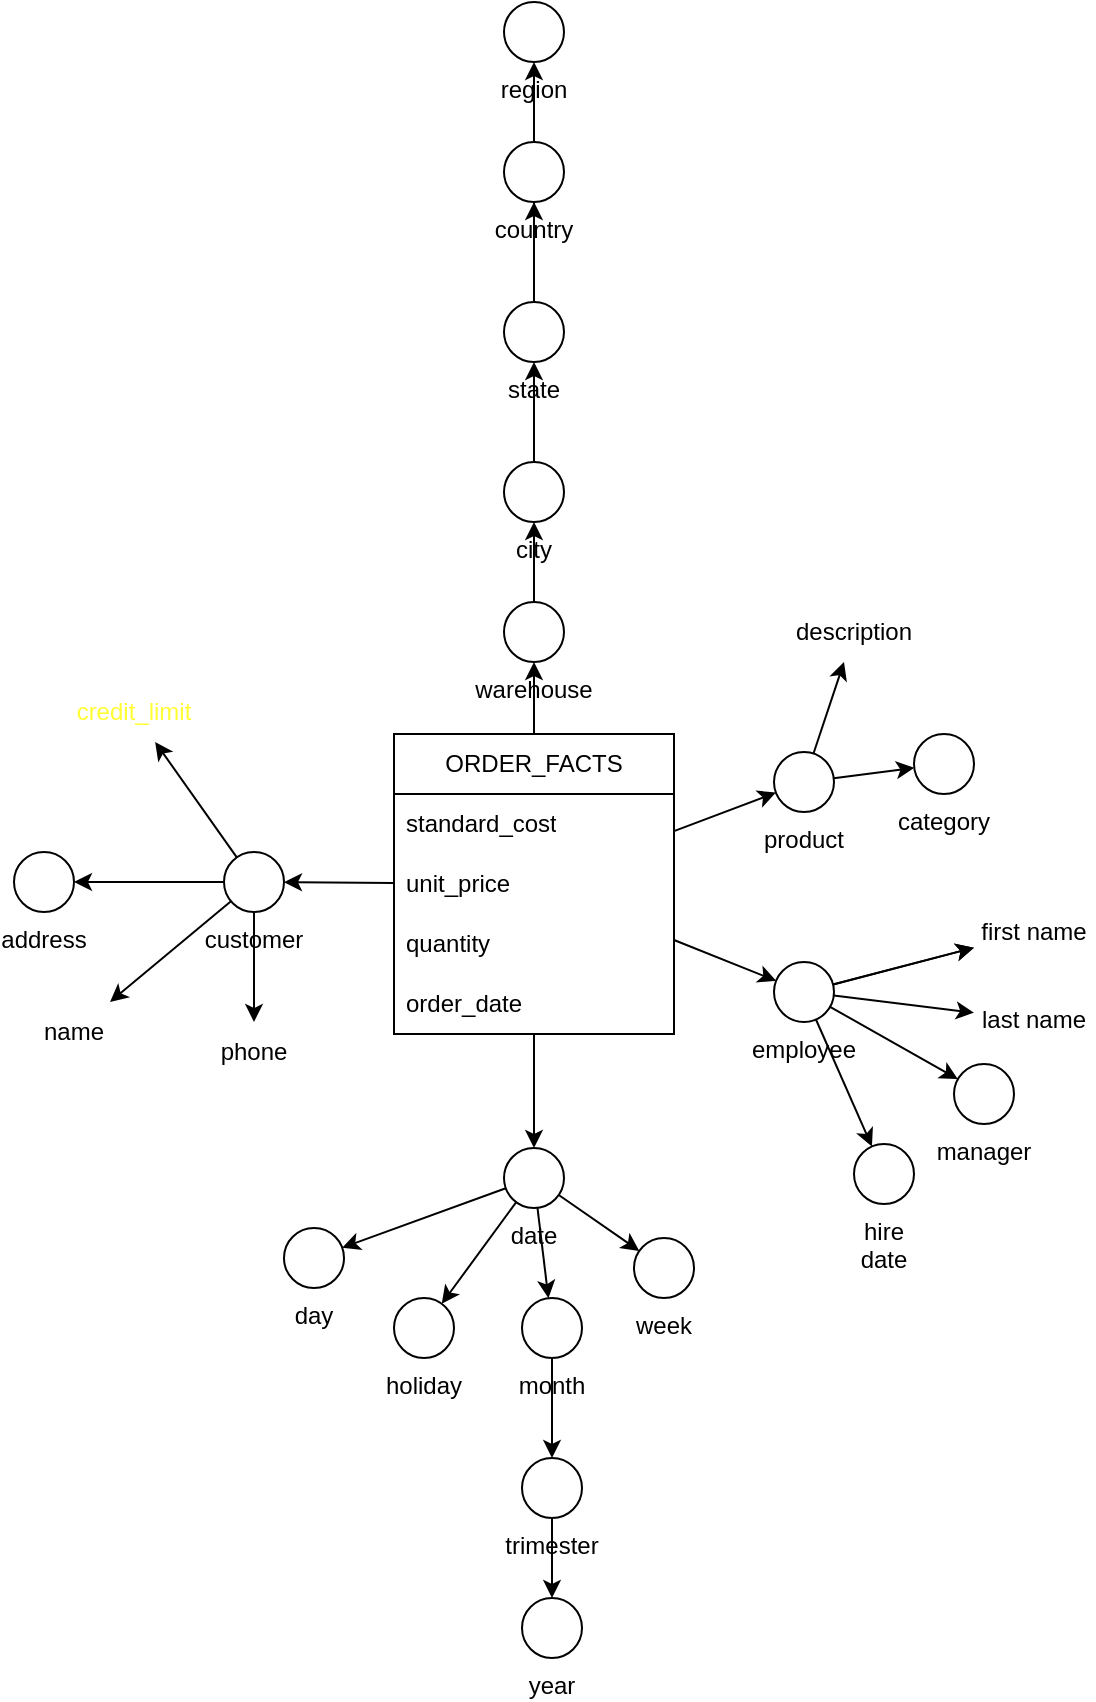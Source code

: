 <mxfile>
    <diagram id="fZ525zsU8lHku2e23gx0" name="ORDER_FACTS">
        <mxGraphModel dx="788" dy="1167" grid="1" gridSize="10" guides="1" tooltips="1" connect="1" arrows="1" fold="1" page="1" pageScale="1" pageWidth="827" pageHeight="1169" math="0" shadow="0">
            <root>
                <mxCell id="0"/>
                <mxCell id="1" parent="0"/>
                <mxCell id="kCiKHfgYfUaN6RclirfY-14" style="rounded=0;orthogonalLoop=1;jettySize=auto;html=1;" parent="1" source="kCiKHfgYfUaN6RclirfY-8" target="kCiKHfgYfUaN6RclirfY-12" edge="1">
                    <mxGeometry relative="1" as="geometry"/>
                </mxCell>
                <mxCell id="6WT5wc-0vURUCLeDaOVr-12" style="edgeStyle=none;html=1;fontColor=#FFFF33;" edge="1" parent="1" source="kCiKHfgYfUaN6RclirfY-8" target="6WT5wc-0vURUCLeDaOVr-7">
                    <mxGeometry relative="1" as="geometry"/>
                </mxCell>
                <mxCell id="kCiKHfgYfUaN6RclirfY-8" value="ORDER_FACTS" style="swimlane;fontStyle=0;childLayout=stackLayout;horizontal=1;startSize=30;horizontalStack=0;resizeParent=1;resizeParentMax=0;resizeLast=0;collapsible=1;marginBottom=0;whiteSpace=wrap;html=1;" parent="1" vertex="1">
                    <mxGeometry x="350" y="393" width="140" height="150" as="geometry"/>
                </mxCell>
                <mxCell id="jVg0lap7aCjxCOdSCuPh-6" value="standard_cost" style="text;strokeColor=none;fillColor=none;align=left;verticalAlign=middle;spacingLeft=4;spacingRight=4;overflow=hidden;points=[[0,0.5],[1,0.5]];portConstraint=eastwest;rotatable=0;whiteSpace=wrap;html=1;" parent="kCiKHfgYfUaN6RclirfY-8" vertex="1">
                    <mxGeometry y="30" width="140" height="30" as="geometry"/>
                </mxCell>
                <mxCell id="jVg0lap7aCjxCOdSCuPh-5" value="unit_price" style="text;strokeColor=none;fillColor=none;align=left;verticalAlign=middle;spacingLeft=4;spacingRight=4;overflow=hidden;points=[[0,0.5],[1,0.5]];portConstraint=eastwest;rotatable=0;whiteSpace=wrap;html=1;" parent="kCiKHfgYfUaN6RclirfY-8" vertex="1">
                    <mxGeometry y="60" width="140" height="30" as="geometry"/>
                </mxCell>
                <mxCell id="2" value="quantity" style="text;strokeColor=none;fillColor=none;align=left;verticalAlign=middle;spacingLeft=4;spacingRight=4;overflow=hidden;points=[[0,0.5],[1,0.5]];portConstraint=eastwest;rotatable=0;whiteSpace=wrap;html=1;" vertex="1" parent="kCiKHfgYfUaN6RclirfY-8">
                    <mxGeometry y="90" width="140" height="30" as="geometry"/>
                </mxCell>
                <mxCell id="kCiKHfgYfUaN6RclirfY-11" value="order_date" style="text;strokeColor=none;fillColor=none;align=left;verticalAlign=middle;spacingLeft=4;spacingRight=4;overflow=hidden;points=[[0,0.5],[1,0.5]];portConstraint=eastwest;rotatable=0;whiteSpace=wrap;html=1;" parent="kCiKHfgYfUaN6RclirfY-8" vertex="1">
                    <mxGeometry y="120" width="140" height="30" as="geometry"/>
                </mxCell>
                <mxCell id="kCiKHfgYfUaN6RclirfY-16" value="" style="rounded=0;orthogonalLoop=1;jettySize=auto;html=1;" parent="1" source="kCiKHfgYfUaN6RclirfY-12" target="kCiKHfgYfUaN6RclirfY-15" edge="1">
                    <mxGeometry relative="1" as="geometry"/>
                </mxCell>
                <mxCell id="kCiKHfgYfUaN6RclirfY-19" style="edgeStyle=none;rounded=0;orthogonalLoop=1;jettySize=auto;html=1;" parent="1" source="kCiKHfgYfUaN6RclirfY-12" target="jVg0lap7aCjxCOdSCuPh-15" edge="1">
                    <mxGeometry relative="1" as="geometry">
                        <mxPoint x="626.914" y="304.634" as="targetPoint"/>
                    </mxGeometry>
                </mxCell>
                <mxCell id="kCiKHfgYfUaN6RclirfY-12" value="product" style="ellipse;whiteSpace=wrap;html=1;aspect=fixed;labelPosition=center;verticalLabelPosition=bottom;align=center;verticalAlign=top;" parent="1" vertex="1">
                    <mxGeometry x="540" y="402" width="30" height="30" as="geometry"/>
                </mxCell>
                <mxCell id="kCiKHfgYfUaN6RclirfY-15" value="category" style="ellipse;whiteSpace=wrap;html=1;aspect=fixed;labelPosition=center;verticalLabelPosition=bottom;align=center;verticalAlign=top;" parent="1" vertex="1">
                    <mxGeometry x="610" y="393" width="30" height="30" as="geometry"/>
                </mxCell>
                <mxCell id="kCiKHfgYfUaN6RclirfY-24" style="edgeStyle=none;rounded=0;orthogonalLoop=1;jettySize=auto;html=1;labelBackgroundColor=none;" parent="1" source="kCiKHfgYfUaN6RclirfY-20" target="kCiKHfgYfUaN6RclirfY-23" edge="1">
                    <mxGeometry relative="1" as="geometry"/>
                </mxCell>
                <mxCell id="jVg0lap7aCjxCOdSCuPh-17" value="" style="rounded=0;orthogonalLoop=1;jettySize=auto;html=1;endArrow=classic;endFill=1;startArrow=none;startFill=0;labelBackgroundColor=none;" parent="1" source="kCiKHfgYfUaN6RclirfY-20" target="jVg0lap7aCjxCOdSCuPh-22" edge="1">
                    <mxGeometry relative="1" as="geometry">
                        <mxPoint x="280" y="372" as="targetPoint"/>
                    </mxGeometry>
                </mxCell>
                <mxCell id="kCiKHfgYfUaN6RclirfY-20" value="customer" style="ellipse;whiteSpace=wrap;html=1;aspect=fixed;labelPosition=center;verticalLabelPosition=bottom;align=center;verticalAlign=top;labelBackgroundColor=none;" parent="1" vertex="1">
                    <mxGeometry x="265" y="452" width="30" height="30" as="geometry"/>
                </mxCell>
                <mxCell id="kCiKHfgYfUaN6RclirfY-21" style="rounded=0;orthogonalLoop=1;jettySize=auto;html=1;" parent="1" source="kCiKHfgYfUaN6RclirfY-8" target="kCiKHfgYfUaN6RclirfY-20" edge="1">
                    <mxGeometry relative="1" as="geometry">
                        <mxPoint x="500" y="477" as="sourcePoint"/>
                        <mxPoint x="550" y="477" as="targetPoint"/>
                    </mxGeometry>
                </mxCell>
                <mxCell id="kCiKHfgYfUaN6RclirfY-23" value="address" style="ellipse;whiteSpace=wrap;html=1;aspect=fixed;labelPosition=center;verticalLabelPosition=bottom;align=center;verticalAlign=top;labelBackgroundColor=none;" parent="1" vertex="1">
                    <mxGeometry x="160" y="452" width="30" height="30" as="geometry"/>
                </mxCell>
                <mxCell id="kCiKHfgYfUaN6RclirfY-28" value="" style="edgeStyle=none;rounded=0;orthogonalLoop=1;jettySize=auto;html=1;" parent="1" source="kCiKHfgYfUaN6RclirfY-25" target="kCiKHfgYfUaN6RclirfY-27" edge="1">
                    <mxGeometry relative="1" as="geometry"/>
                </mxCell>
                <mxCell id="kCiKHfgYfUaN6RclirfY-25" value="warehouse" style="ellipse;whiteSpace=wrap;html=1;aspect=fixed;labelPosition=center;verticalLabelPosition=bottom;align=center;verticalAlign=top;" parent="1" vertex="1">
                    <mxGeometry x="405" y="327" width="30" height="30" as="geometry"/>
                </mxCell>
                <mxCell id="kCiKHfgYfUaN6RclirfY-26" style="rounded=0;orthogonalLoop=1;jettySize=auto;html=1;" parent="1" source="kCiKHfgYfUaN6RclirfY-8" target="kCiKHfgYfUaN6RclirfY-25" edge="1">
                    <mxGeometry relative="1" as="geometry">
                        <mxPoint x="500" y="302" as="sourcePoint"/>
                        <mxPoint x="700" y="312" as="targetPoint"/>
                    </mxGeometry>
                </mxCell>
                <mxCell id="kCiKHfgYfUaN6RclirfY-30" value="" style="edgeStyle=none;rounded=0;orthogonalLoop=1;jettySize=auto;html=1;" parent="1" source="kCiKHfgYfUaN6RclirfY-27" target="kCiKHfgYfUaN6RclirfY-29" edge="1">
                    <mxGeometry relative="1" as="geometry"/>
                </mxCell>
                <mxCell id="kCiKHfgYfUaN6RclirfY-27" value="city" style="ellipse;whiteSpace=wrap;html=1;aspect=fixed;labelPosition=center;verticalLabelPosition=bottom;align=center;verticalAlign=top;" parent="1" vertex="1">
                    <mxGeometry x="405" y="257" width="30" height="30" as="geometry"/>
                </mxCell>
                <mxCell id="jVg0lap7aCjxCOdSCuPh-9" value="" style="edgeStyle=orthogonalEdgeStyle;rounded=0;orthogonalLoop=1;jettySize=auto;html=1;" parent="1" source="kCiKHfgYfUaN6RclirfY-29" target="jVg0lap7aCjxCOdSCuPh-8" edge="1">
                    <mxGeometry relative="1" as="geometry"/>
                </mxCell>
                <mxCell id="kCiKHfgYfUaN6RclirfY-29" value="state" style="ellipse;whiteSpace=wrap;html=1;aspect=fixed;labelPosition=center;verticalLabelPosition=bottom;align=center;verticalAlign=top;" parent="1" vertex="1">
                    <mxGeometry x="405" y="177" width="30" height="30" as="geometry"/>
                </mxCell>
                <mxCell id="jVg0lap7aCjxCOdSCuPh-10" value="" style="edgeStyle=orthogonalEdgeStyle;rounded=0;orthogonalLoop=1;jettySize=auto;html=1;endArrow=none;endFill=0;" parent="1" source="jVg0lap7aCjxCOdSCuPh-8" target="kCiKHfgYfUaN6RclirfY-29" edge="1">
                    <mxGeometry relative="1" as="geometry"/>
                </mxCell>
                <mxCell id="jVg0lap7aCjxCOdSCuPh-12" value="" style="edgeStyle=orthogonalEdgeStyle;rounded=0;orthogonalLoop=1;jettySize=auto;html=1;" parent="1" source="jVg0lap7aCjxCOdSCuPh-8" target="jVg0lap7aCjxCOdSCuPh-11" edge="1">
                    <mxGeometry relative="1" as="geometry"/>
                </mxCell>
                <mxCell id="jVg0lap7aCjxCOdSCuPh-8" value="country" style="ellipse;whiteSpace=wrap;html=1;aspect=fixed;labelPosition=center;verticalLabelPosition=bottom;align=center;verticalAlign=top;" parent="1" vertex="1">
                    <mxGeometry x="405" y="97" width="30" height="30" as="geometry"/>
                </mxCell>
                <mxCell id="jVg0lap7aCjxCOdSCuPh-11" value="region" style="ellipse;whiteSpace=wrap;html=1;aspect=fixed;labelPosition=center;verticalLabelPosition=bottom;align=center;verticalAlign=top;" parent="1" vertex="1">
                    <mxGeometry x="405" y="27" width="30" height="30" as="geometry"/>
                </mxCell>
                <mxCell id="jVg0lap7aCjxCOdSCuPh-15" value="description" style="text;html=1;strokeColor=none;fillColor=none;align=center;verticalAlign=middle;whiteSpace=wrap;rounded=0;labelPosition=center;verticalLabelPosition=middle;" parent="1" vertex="1">
                    <mxGeometry x="550" y="327" width="60" height="30" as="geometry"/>
                </mxCell>
                <mxCell id="jVg0lap7aCjxCOdSCuPh-22" value="credit_limit" style="text;html=1;strokeColor=none;fillColor=none;align=center;verticalAlign=middle;whiteSpace=wrap;rounded=0;labelBackgroundColor=none;fontStyle=0;fontColor=#FFFF33;" parent="1" vertex="1">
                    <mxGeometry x="190" y="367" width="60" height="30" as="geometry"/>
                </mxCell>
                <mxCell id="jVg0lap7aCjxCOdSCuPh-24" value="" style="rounded=0;orthogonalLoop=1;jettySize=auto;html=1;endArrow=classic;endFill=1;startArrow=none;startFill=0;labelBackgroundColor=none;" parent="1" source="kCiKHfgYfUaN6RclirfY-20" target="jVg0lap7aCjxCOdSCuPh-25" edge="1">
                    <mxGeometry relative="1" as="geometry">
                        <mxPoint x="290" y="547" as="sourcePoint"/>
                        <mxPoint x="280" y="617" as="targetPoint"/>
                    </mxGeometry>
                </mxCell>
                <mxCell id="jVg0lap7aCjxCOdSCuPh-25" value="name" style="text;html=1;strokeColor=none;fillColor=none;align=center;verticalAlign=middle;whiteSpace=wrap;rounded=0;labelBackgroundColor=none;" parent="1" vertex="1">
                    <mxGeometry x="160" y="527" width="60" height="30" as="geometry"/>
                </mxCell>
                <mxCell id="jVg0lap7aCjxCOdSCuPh-26" value="" style="rounded=0;orthogonalLoop=1;jettySize=auto;html=1;endArrow=classic;endFill=1;startArrow=none;startFill=0;labelBackgroundColor=none;" parent="1" source="kCiKHfgYfUaN6RclirfY-20" target="jVg0lap7aCjxCOdSCuPh-27" edge="1">
                    <mxGeometry relative="1" as="geometry">
                        <mxPoint x="330" y="482" as="sourcePoint"/>
                        <mxPoint x="340" y="627" as="targetPoint"/>
                    </mxGeometry>
                </mxCell>
                <mxCell id="jVg0lap7aCjxCOdSCuPh-27" value="phone" style="text;html=1;strokeColor=none;fillColor=none;align=center;verticalAlign=middle;whiteSpace=wrap;rounded=0;labelBackgroundColor=none;" parent="1" vertex="1">
                    <mxGeometry x="250" y="537" width="60" height="30" as="geometry"/>
                </mxCell>
                <mxCell id="jVg0lap7aCjxCOdSCuPh-35" style="rounded=0;orthogonalLoop=1;jettySize=auto;html=1;" parent="1" source="kCiKHfgYfUaN6RclirfY-8" target="jVg0lap7aCjxCOdSCuPh-36" edge="1">
                    <mxGeometry relative="1" as="geometry">
                        <mxPoint x="422.925" y="547" as="sourcePoint"/>
                    </mxGeometry>
                </mxCell>
                <mxCell id="jVg0lap7aCjxCOdSCuPh-38" value="" style="edgeStyle=none;rounded=0;orthogonalLoop=1;jettySize=auto;html=1;labelBackgroundColor=none;startArrow=none;startFill=0;endArrow=classic;endFill=1;" parent="1" source="jVg0lap7aCjxCOdSCuPh-36" target="jVg0lap7aCjxCOdSCuPh-37" edge="1">
                    <mxGeometry relative="1" as="geometry"/>
                </mxCell>
                <mxCell id="jVg0lap7aCjxCOdSCuPh-40" value="" style="edgeStyle=none;rounded=0;orthogonalLoop=1;jettySize=auto;html=1;labelBackgroundColor=none;startArrow=none;startFill=0;endArrow=classic;endFill=1;" parent="1" source="jVg0lap7aCjxCOdSCuPh-36" target="jVg0lap7aCjxCOdSCuPh-39" edge="1">
                    <mxGeometry relative="1" as="geometry"/>
                </mxCell>
                <mxCell id="jVg0lap7aCjxCOdSCuPh-42" value="" style="edgeStyle=none;rounded=0;orthogonalLoop=1;jettySize=auto;html=1;labelBackgroundColor=none;startArrow=none;startFill=0;endArrow=classic;endFill=1;" parent="1" source="jVg0lap7aCjxCOdSCuPh-36" target="jVg0lap7aCjxCOdSCuPh-41" edge="1">
                    <mxGeometry relative="1" as="geometry"/>
                </mxCell>
                <mxCell id="DMe8NVaou7GC5DhqJavl-2" value="" style="edgeStyle=none;html=1;" parent="1" source="jVg0lap7aCjxCOdSCuPh-36" target="DMe8NVaou7GC5DhqJavl-1" edge="1">
                    <mxGeometry relative="1" as="geometry"/>
                </mxCell>
                <mxCell id="jVg0lap7aCjxCOdSCuPh-36" value="date" style="ellipse;whiteSpace=wrap;html=1;aspect=fixed;labelPosition=center;verticalLabelPosition=bottom;align=center;verticalAlign=top;" parent="1" vertex="1">
                    <mxGeometry x="405" y="600" width="30" height="30" as="geometry"/>
                </mxCell>
                <mxCell id="jVg0lap7aCjxCOdSCuPh-37" value="day" style="ellipse;whiteSpace=wrap;html=1;aspect=fixed;labelPosition=center;verticalLabelPosition=bottom;align=center;verticalAlign=top;" parent="1" vertex="1">
                    <mxGeometry x="295" y="640" width="30" height="30" as="geometry"/>
                </mxCell>
                <mxCell id="jVg0lap7aCjxCOdSCuPh-39" value="week" style="ellipse;whiteSpace=wrap;html=1;aspect=fixed;labelPosition=center;verticalLabelPosition=bottom;align=center;verticalAlign=top;" parent="1" vertex="1">
                    <mxGeometry x="470" y="645" width="30" height="30" as="geometry"/>
                </mxCell>
                <mxCell id="jVg0lap7aCjxCOdSCuPh-44" value="" style="edgeStyle=none;rounded=0;orthogonalLoop=1;jettySize=auto;html=1;labelBackgroundColor=none;startArrow=none;startFill=0;endArrow=classic;endFill=1;" parent="1" source="jVg0lap7aCjxCOdSCuPh-41" target="jVg0lap7aCjxCOdSCuPh-43" edge="1">
                    <mxGeometry relative="1" as="geometry"/>
                </mxCell>
                <mxCell id="jVg0lap7aCjxCOdSCuPh-41" value="month" style="ellipse;whiteSpace=wrap;html=1;aspect=fixed;labelPosition=center;verticalLabelPosition=bottom;align=center;verticalAlign=top;" parent="1" vertex="1">
                    <mxGeometry x="414" y="675" width="30" height="30" as="geometry"/>
                </mxCell>
                <mxCell id="jVg0lap7aCjxCOdSCuPh-46" value="" style="edgeStyle=none;rounded=0;orthogonalLoop=1;jettySize=auto;html=1;labelBackgroundColor=none;startArrow=none;startFill=0;endArrow=classic;endFill=1;" parent="1" source="jVg0lap7aCjxCOdSCuPh-43" target="jVg0lap7aCjxCOdSCuPh-45" edge="1">
                    <mxGeometry relative="1" as="geometry"/>
                </mxCell>
                <mxCell id="jVg0lap7aCjxCOdSCuPh-43" value="trimester" style="ellipse;whiteSpace=wrap;html=1;aspect=fixed;labelPosition=center;verticalLabelPosition=bottom;align=center;verticalAlign=top;" parent="1" vertex="1">
                    <mxGeometry x="414" y="755" width="30" height="30" as="geometry"/>
                </mxCell>
                <mxCell id="jVg0lap7aCjxCOdSCuPh-45" value="year" style="ellipse;whiteSpace=wrap;html=1;aspect=fixed;labelPosition=center;verticalLabelPosition=bottom;align=center;verticalAlign=top;" parent="1" vertex="1">
                    <mxGeometry x="414" y="825" width="30" height="30" as="geometry"/>
                </mxCell>
                <mxCell id="DMe8NVaou7GC5DhqJavl-1" value="holiday" style="ellipse;whiteSpace=wrap;html=1;aspect=fixed;labelPosition=center;verticalLabelPosition=bottom;align=center;verticalAlign=top;" parent="1" vertex="1">
                    <mxGeometry x="350" y="675" width="30" height="30" as="geometry"/>
                </mxCell>
                <mxCell id="6WT5wc-0vURUCLeDaOVr-2" value="" style="edgeStyle=none;html=1;fontColor=#FFFF33;" edge="1" parent="1" source="6WT5wc-0vURUCLeDaOVr-7" target="6WT5wc-0vURUCLeDaOVr-8">
                    <mxGeometry relative="1" as="geometry">
                        <mxPoint x="640.955" y="498.267" as="targetPoint"/>
                    </mxGeometry>
                </mxCell>
                <mxCell id="6WT5wc-0vURUCLeDaOVr-3" value="" style="edgeStyle=none;html=1;fontColor=#FFFF33;" edge="1" parent="1" source="6WT5wc-0vURUCLeDaOVr-7" target="6WT5wc-0vURUCLeDaOVr-8">
                    <mxGeometry relative="1" as="geometry"/>
                </mxCell>
                <mxCell id="6WT5wc-0vURUCLeDaOVr-4" style="edgeStyle=none;html=1;fontColor=#FFFF33;" edge="1" parent="1" source="6WT5wc-0vURUCLeDaOVr-7" target="6WT5wc-0vURUCLeDaOVr-9">
                    <mxGeometry relative="1" as="geometry"/>
                </mxCell>
                <mxCell id="6WT5wc-0vURUCLeDaOVr-5" value="" style="edgeStyle=none;html=1;fontColor=#FFFF33;" edge="1" parent="1" source="6WT5wc-0vURUCLeDaOVr-7" target="6WT5wc-0vURUCLeDaOVr-10">
                    <mxGeometry relative="1" as="geometry"/>
                </mxCell>
                <mxCell id="6WT5wc-0vURUCLeDaOVr-6" value="" style="edgeStyle=none;html=1;fontColor=#FFFF33;" edge="1" parent="1" source="6WT5wc-0vURUCLeDaOVr-7" target="6WT5wc-0vURUCLeDaOVr-11">
                    <mxGeometry relative="1" as="geometry"/>
                </mxCell>
                <mxCell id="6WT5wc-0vURUCLeDaOVr-7" value="employee" style="ellipse;whiteSpace=wrap;html=1;aspect=fixed;labelPosition=center;verticalLabelPosition=bottom;align=center;verticalAlign=top;" vertex="1" parent="1">
                    <mxGeometry x="540" y="507" width="30" height="30" as="geometry"/>
                </mxCell>
                <mxCell id="6WT5wc-0vURUCLeDaOVr-8" value="first name" style="text;html=1;strokeColor=none;fillColor=none;align=center;verticalAlign=middle;whiteSpace=wrap;rounded=0;labelBackgroundColor=none;" vertex="1" parent="1">
                    <mxGeometry x="640" y="477" width="60" height="30" as="geometry"/>
                </mxCell>
                <mxCell id="6WT5wc-0vURUCLeDaOVr-9" value="last name" style="text;html=1;strokeColor=none;fillColor=none;align=center;verticalAlign=middle;whiteSpace=wrap;rounded=0;labelBackgroundColor=none;" vertex="1" parent="1">
                    <mxGeometry x="640" y="521" width="60" height="30" as="geometry"/>
                </mxCell>
                <mxCell id="6WT5wc-0vURUCLeDaOVr-10" value="hire date" style="ellipse;whiteSpace=wrap;html=1;aspect=fixed;labelPosition=center;verticalLabelPosition=bottom;align=center;verticalAlign=top;" vertex="1" parent="1">
                    <mxGeometry x="580" y="598" width="30" height="30" as="geometry"/>
                </mxCell>
                <mxCell id="6WT5wc-0vURUCLeDaOVr-11" value="manager" style="ellipse;whiteSpace=wrap;html=1;aspect=fixed;labelPosition=center;verticalLabelPosition=bottom;align=center;verticalAlign=top;" vertex="1" parent="1">
                    <mxGeometry x="630" y="558" width="30" height="30" as="geometry"/>
                </mxCell>
            </root>
        </mxGraphModel>
    </diagram>
    <diagram id="wOUhs14TMMU1IPU7U496" name="ORDER_PAYMENTS_FACTS">
        <mxGraphModel dx="788" dy="1167" grid="1" gridSize="10" guides="1" tooltips="1" connect="1" arrows="1" fold="1" page="1" pageScale="1" pageWidth="827" pageHeight="1169" math="0" shadow="0">
            <root>
                <mxCell id="p4ujnXpGSEVUwaCQQYuc-0"/>
                <mxCell id="p4ujnXpGSEVUwaCQQYuc-1" parent="p4ujnXpGSEVUwaCQQYuc-0"/>
                <mxCell id="CAN6pLAMEYEkFrUqCuGy-0" style="rounded=0;orthogonalLoop=1;jettySize=auto;html=1;" edge="1" parent="p4ujnXpGSEVUwaCQQYuc-1" source="CAN6pLAMEYEkFrUqCuGy-1" target="CAN6pLAMEYEkFrUqCuGy-8">
                    <mxGeometry relative="1" as="geometry"/>
                </mxCell>
                <mxCell id="CAN6pLAMEYEkFrUqCuGy-1" value="ORDER_PAYMENTS_FACTS" style="swimlane;fontStyle=0;childLayout=stackLayout;horizontal=1;startSize=30;horizontalStack=0;resizeParent=1;resizeParentMax=0;resizeLast=0;collapsible=1;marginBottom=0;whiteSpace=wrap;html=1;" vertex="1" parent="p4ujnXpGSEVUwaCQQYuc-1">
                    <mxGeometry x="270" y="392" width="170" height="150" as="geometry"/>
                </mxCell>
                <mxCell id="TaruZP9gcm5paH3WoXnO-2" value="payment_date" style="text;strokeColor=none;fillColor=none;align=left;verticalAlign=middle;spacingLeft=4;spacingRight=4;overflow=hidden;points=[[0,0.5],[1,0.5]];portConstraint=eastwest;rotatable=0;whiteSpace=wrap;html=1;" vertex="1" parent="CAN6pLAMEYEkFrUqCuGy-1">
                    <mxGeometry y="30" width="170" height="30" as="geometry"/>
                </mxCell>
                <mxCell id="2wfSpvKfuecPcaRqFWHM-2" value="value" style="text;strokeColor=none;fillColor=none;align=left;verticalAlign=middle;spacingLeft=4;spacingRight=4;overflow=hidden;points=[[0,0.5],[1,0.5]];portConstraint=eastwest;rotatable=0;whiteSpace=wrap;html=1;" vertex="1" parent="CAN6pLAMEYEkFrUqCuGy-1">
                    <mxGeometry y="60" width="170" height="30" as="geometry"/>
                </mxCell>
                <mxCell id="_oB9SUZPodhxJNQ3NP3H-0" value="order_date" style="text;strokeColor=none;fillColor=none;align=left;verticalAlign=middle;spacingLeft=4;spacingRight=4;overflow=hidden;points=[[0,0.5],[1,0.5]];portConstraint=eastwest;rotatable=0;whiteSpace=wrap;html=1;" vertex="1" parent="CAN6pLAMEYEkFrUqCuGy-1">
                    <mxGeometry y="90" width="170" height="30" as="geometry"/>
                </mxCell>
                <mxCell id="_oB9SUZPodhxJNQ3NP3H-1" value="limit_payment_date" style="text;strokeColor=none;fillColor=none;align=left;verticalAlign=middle;spacingLeft=4;spacingRight=4;overflow=hidden;points=[[0,0.5],[1,0.5]];portConstraint=eastwest;rotatable=0;whiteSpace=wrap;html=1;" vertex="1" parent="CAN6pLAMEYEkFrUqCuGy-1">
                    <mxGeometry y="120" width="170" height="30" as="geometry"/>
                </mxCell>
                <mxCell id="CAN6pLAMEYEkFrUqCuGy-6" value="" style="rounded=0;orthogonalLoop=1;jettySize=auto;html=1;" edge="1" parent="p4ujnXpGSEVUwaCQQYuc-1" source="CAN6pLAMEYEkFrUqCuGy-8" target="CAN6pLAMEYEkFrUqCuGy-9">
                    <mxGeometry relative="1" as="geometry"/>
                </mxCell>
                <mxCell id="CAN6pLAMEYEkFrUqCuGy-8" value="order" style="ellipse;whiteSpace=wrap;html=1;aspect=fixed;labelPosition=center;verticalLabelPosition=bottom;align=center;verticalAlign=top;" vertex="1" parent="p4ujnXpGSEVUwaCQQYuc-1">
                    <mxGeometry x="490" y="392" width="30" height="30" as="geometry"/>
                </mxCell>
                <mxCell id="CAN6pLAMEYEkFrUqCuGy-9" value="status" style="ellipse;whiteSpace=wrap;html=1;aspect=fixed;labelPosition=center;verticalLabelPosition=bottom;align=center;verticalAlign=top;" vertex="1" parent="p4ujnXpGSEVUwaCQQYuc-1">
                    <mxGeometry x="560" y="392" width="30" height="30" as="geometry"/>
                </mxCell>
                <mxCell id="CAN6pLAMEYEkFrUqCuGy-10" style="edgeStyle=none;rounded=0;orthogonalLoop=1;jettySize=auto;html=1;labelBackgroundColor=none;" edge="1" parent="p4ujnXpGSEVUwaCQQYuc-1" source="CAN6pLAMEYEkFrUqCuGy-12" target="CAN6pLAMEYEkFrUqCuGy-14">
                    <mxGeometry relative="1" as="geometry"/>
                </mxCell>
                <mxCell id="CAN6pLAMEYEkFrUqCuGy-11" value="" style="rounded=0;orthogonalLoop=1;jettySize=auto;html=1;endArrow=classic;endFill=1;startArrow=none;startFill=0;labelBackgroundColor=none;" edge="1" parent="p4ujnXpGSEVUwaCQQYuc-1" source="CAN6pLAMEYEkFrUqCuGy-12" target="CAN6pLAMEYEkFrUqCuGy-27">
                    <mxGeometry relative="1" as="geometry">
                        <mxPoint x="200" y="372" as="targetPoint"/>
                    </mxGeometry>
                </mxCell>
                <mxCell id="CAN6pLAMEYEkFrUqCuGy-12" value="customer" style="ellipse;whiteSpace=wrap;html=1;aspect=fixed;labelPosition=center;verticalLabelPosition=bottom;align=center;verticalAlign=top;labelBackgroundColor=none;" vertex="1" parent="p4ujnXpGSEVUwaCQQYuc-1">
                    <mxGeometry x="185" y="452" width="30" height="30" as="geometry"/>
                </mxCell>
                <mxCell id="CAN6pLAMEYEkFrUqCuGy-13" style="rounded=0;orthogonalLoop=1;jettySize=auto;html=1;" edge="1" parent="p4ujnXpGSEVUwaCQQYuc-1" source="CAN6pLAMEYEkFrUqCuGy-1" target="CAN6pLAMEYEkFrUqCuGy-12">
                    <mxGeometry relative="1" as="geometry">
                        <mxPoint x="420" y="477" as="sourcePoint"/>
                        <mxPoint x="470" y="477" as="targetPoint"/>
                    </mxGeometry>
                </mxCell>
                <mxCell id="CAN6pLAMEYEkFrUqCuGy-14" value="address" style="ellipse;whiteSpace=wrap;html=1;aspect=fixed;labelPosition=center;verticalLabelPosition=bottom;align=center;verticalAlign=top;labelBackgroundColor=none;" vertex="1" parent="p4ujnXpGSEVUwaCQQYuc-1">
                    <mxGeometry x="80" y="452" width="30" height="30" as="geometry"/>
                </mxCell>
                <mxCell id="CAN6pLAMEYEkFrUqCuGy-17" style="rounded=0;orthogonalLoop=1;jettySize=auto;html=1;" edge="1" parent="p4ujnXpGSEVUwaCQQYuc-1" source="CAN6pLAMEYEkFrUqCuGy-1" target="_oB9SUZPodhxJNQ3NP3H-2">
                    <mxGeometry relative="1" as="geometry">
                        <mxPoint x="420" y="302" as="sourcePoint"/>
                        <mxPoint x="355" y="348" as="targetPoint"/>
                    </mxGeometry>
                </mxCell>
                <mxCell id="CAN6pLAMEYEkFrUqCuGy-27" value="credit_limit" style="text;html=1;strokeColor=none;fillColor=none;align=center;verticalAlign=middle;whiteSpace=wrap;rounded=0;labelBackgroundColor=none;" vertex="1" parent="p4ujnXpGSEVUwaCQQYuc-1">
                    <mxGeometry x="110" y="367" width="60" height="30" as="geometry"/>
                </mxCell>
                <mxCell id="CAN6pLAMEYEkFrUqCuGy-28" value="" style="rounded=0;orthogonalLoop=1;jettySize=auto;html=1;endArrow=classic;endFill=1;startArrow=none;startFill=0;labelBackgroundColor=none;" edge="1" parent="p4ujnXpGSEVUwaCQQYuc-1" source="CAN6pLAMEYEkFrUqCuGy-12" target="CAN6pLAMEYEkFrUqCuGy-29">
                    <mxGeometry relative="1" as="geometry">
                        <mxPoint x="210" y="547" as="sourcePoint"/>
                        <mxPoint x="200" y="617" as="targetPoint"/>
                    </mxGeometry>
                </mxCell>
                <mxCell id="CAN6pLAMEYEkFrUqCuGy-29" value="name" style="text;html=1;strokeColor=none;fillColor=none;align=center;verticalAlign=middle;whiteSpace=wrap;rounded=0;labelBackgroundColor=none;" vertex="1" parent="p4ujnXpGSEVUwaCQQYuc-1">
                    <mxGeometry x="80" y="527" width="60" height="30" as="geometry"/>
                </mxCell>
                <mxCell id="CAN6pLAMEYEkFrUqCuGy-30" value="" style="rounded=0;orthogonalLoop=1;jettySize=auto;html=1;endArrow=classic;endFill=1;startArrow=none;startFill=0;labelBackgroundColor=none;" edge="1" parent="p4ujnXpGSEVUwaCQQYuc-1" source="CAN6pLAMEYEkFrUqCuGy-12" target="CAN6pLAMEYEkFrUqCuGy-31">
                    <mxGeometry relative="1" as="geometry">
                        <mxPoint x="250" y="482" as="sourcePoint"/>
                        <mxPoint x="260" y="627" as="targetPoint"/>
                    </mxGeometry>
                </mxCell>
                <mxCell id="CAN6pLAMEYEkFrUqCuGy-31" value="phone" style="text;html=1;strokeColor=none;fillColor=none;align=center;verticalAlign=middle;whiteSpace=wrap;rounded=0;labelBackgroundColor=none;" vertex="1" parent="p4ujnXpGSEVUwaCQQYuc-1">
                    <mxGeometry x="170" y="537" width="60" height="30" as="geometry"/>
                </mxCell>
                <mxCell id="CAN6pLAMEYEkFrUqCuGy-32" style="rounded=0;orthogonalLoop=1;jettySize=auto;html=1;" edge="1" parent="p4ujnXpGSEVUwaCQQYuc-1" source="CAN6pLAMEYEkFrUqCuGy-1" target="CAN6pLAMEYEkFrUqCuGy-37">
                    <mxGeometry relative="1" as="geometry">
                        <mxPoint x="342.925" y="547" as="sourcePoint"/>
                    </mxGeometry>
                </mxCell>
                <mxCell id="CAN6pLAMEYEkFrUqCuGy-33" value="" style="edgeStyle=none;rounded=0;orthogonalLoop=1;jettySize=auto;html=1;labelBackgroundColor=none;startArrow=none;startFill=0;endArrow=classic;endFill=1;" edge="1" parent="p4ujnXpGSEVUwaCQQYuc-1" source="CAN6pLAMEYEkFrUqCuGy-37" target="CAN6pLAMEYEkFrUqCuGy-38">
                    <mxGeometry relative="1" as="geometry"/>
                </mxCell>
                <mxCell id="CAN6pLAMEYEkFrUqCuGy-34" value="" style="edgeStyle=none;rounded=0;orthogonalLoop=1;jettySize=auto;html=1;labelBackgroundColor=none;startArrow=none;startFill=0;endArrow=classic;endFill=1;" edge="1" parent="p4ujnXpGSEVUwaCQQYuc-1" source="CAN6pLAMEYEkFrUqCuGy-37" target="CAN6pLAMEYEkFrUqCuGy-39">
                    <mxGeometry relative="1" as="geometry"/>
                </mxCell>
                <mxCell id="CAN6pLAMEYEkFrUqCuGy-35" value="" style="edgeStyle=none;rounded=0;orthogonalLoop=1;jettySize=auto;html=1;labelBackgroundColor=none;startArrow=none;startFill=0;endArrow=classic;endFill=1;" edge="1" parent="p4ujnXpGSEVUwaCQQYuc-1" source="CAN6pLAMEYEkFrUqCuGy-37" target="CAN6pLAMEYEkFrUqCuGy-41">
                    <mxGeometry relative="1" as="geometry"/>
                </mxCell>
                <mxCell id="CAN6pLAMEYEkFrUqCuGy-36" value="" style="edgeStyle=none;html=1;" edge="1" parent="p4ujnXpGSEVUwaCQQYuc-1" source="CAN6pLAMEYEkFrUqCuGy-37" target="CAN6pLAMEYEkFrUqCuGy-45">
                    <mxGeometry relative="1" as="geometry"/>
                </mxCell>
                <mxCell id="CAN6pLAMEYEkFrUqCuGy-37" value="date" style="ellipse;whiteSpace=wrap;html=1;aspect=fixed;labelPosition=center;verticalLabelPosition=bottom;align=center;verticalAlign=top;" vertex="1" parent="p4ujnXpGSEVUwaCQQYuc-1">
                    <mxGeometry x="340" y="620" width="30" height="30" as="geometry"/>
                </mxCell>
                <mxCell id="CAN6pLAMEYEkFrUqCuGy-38" value="day" style="ellipse;whiteSpace=wrap;html=1;aspect=fixed;labelPosition=center;verticalLabelPosition=bottom;align=center;verticalAlign=top;" vertex="1" parent="p4ujnXpGSEVUwaCQQYuc-1">
                    <mxGeometry x="230" y="660" width="30" height="30" as="geometry"/>
                </mxCell>
                <mxCell id="CAN6pLAMEYEkFrUqCuGy-39" value="week" style="ellipse;whiteSpace=wrap;html=1;aspect=fixed;labelPosition=center;verticalLabelPosition=bottom;align=center;verticalAlign=top;" vertex="1" parent="p4ujnXpGSEVUwaCQQYuc-1">
                    <mxGeometry x="435" y="650" width="30" height="30" as="geometry"/>
                </mxCell>
                <mxCell id="CAN6pLAMEYEkFrUqCuGy-40" value="" style="edgeStyle=none;rounded=0;orthogonalLoop=1;jettySize=auto;html=1;labelBackgroundColor=none;startArrow=none;startFill=0;endArrow=classic;endFill=1;" edge="1" parent="p4ujnXpGSEVUwaCQQYuc-1" source="CAN6pLAMEYEkFrUqCuGy-41" target="CAN6pLAMEYEkFrUqCuGy-43">
                    <mxGeometry relative="1" as="geometry"/>
                </mxCell>
                <mxCell id="CAN6pLAMEYEkFrUqCuGy-41" value="month" style="ellipse;whiteSpace=wrap;html=1;aspect=fixed;labelPosition=center;verticalLabelPosition=bottom;align=center;verticalAlign=top;" vertex="1" parent="p4ujnXpGSEVUwaCQQYuc-1">
                    <mxGeometry x="375" y="690" width="30" height="30" as="geometry"/>
                </mxCell>
                <mxCell id="CAN6pLAMEYEkFrUqCuGy-42" value="" style="edgeStyle=none;rounded=0;orthogonalLoop=1;jettySize=auto;html=1;labelBackgroundColor=none;startArrow=none;startFill=0;endArrow=classic;endFill=1;" edge="1" parent="p4ujnXpGSEVUwaCQQYuc-1" source="CAN6pLAMEYEkFrUqCuGy-43" target="CAN6pLAMEYEkFrUqCuGy-44">
                    <mxGeometry relative="1" as="geometry"/>
                </mxCell>
                <mxCell id="CAN6pLAMEYEkFrUqCuGy-43" value="trimester" style="ellipse;whiteSpace=wrap;html=1;aspect=fixed;labelPosition=center;verticalLabelPosition=bottom;align=center;verticalAlign=top;" vertex="1" parent="p4ujnXpGSEVUwaCQQYuc-1">
                    <mxGeometry x="375" y="770" width="30" height="30" as="geometry"/>
                </mxCell>
                <mxCell id="CAN6pLAMEYEkFrUqCuGy-44" value="year" style="ellipse;whiteSpace=wrap;html=1;aspect=fixed;labelPosition=center;verticalLabelPosition=bottom;align=center;verticalAlign=top;" vertex="1" parent="p4ujnXpGSEVUwaCQQYuc-1">
                    <mxGeometry x="375" y="840" width="30" height="30" as="geometry"/>
                </mxCell>
                <mxCell id="CAN6pLAMEYEkFrUqCuGy-45" value="holiday" style="ellipse;whiteSpace=wrap;html=1;aspect=fixed;labelPosition=center;verticalLabelPosition=bottom;align=center;verticalAlign=top;" vertex="1" parent="p4ujnXpGSEVUwaCQQYuc-1">
                    <mxGeometry x="285" y="695" width="30" height="30" as="geometry"/>
                </mxCell>
                <mxCell id="_oB9SUZPodhxJNQ3NP3H-2" value="payment_method" style="ellipse;whiteSpace=wrap;html=1;aspect=fixed;labelPosition=center;verticalLabelPosition=bottom;align=center;verticalAlign=top;labelBackgroundColor=none;" vertex="1" parent="p4ujnXpGSEVUwaCQQYuc-1">
                    <mxGeometry x="340" y="310" width="30" height="30" as="geometry"/>
                </mxCell>
                <mxCell id="rrpFaihSFmPlrc7FySKM-7" style="rounded=0;orthogonalLoop=1;jettySize=auto;html=1;" edge="1" parent="p4ujnXpGSEVUwaCQQYuc-1" target="rrpFaihSFmPlrc7FySKM-8" source="CAN6pLAMEYEkFrUqCuGy-1">
                    <mxGeometry relative="1" as="geometry">
                        <mxPoint x="450" y="443" as="sourcePoint"/>
                    </mxGeometry>
                </mxCell>
                <mxCell id="R-U1owdy4f3d5yt5CvEW-2" value="" style="edgeStyle=none;html=1;fontColor=#FFFF33;" edge="1" parent="p4ujnXpGSEVUwaCQQYuc-1" source="rrpFaihSFmPlrc7FySKM-8" target="R-U1owdy4f3d5yt5CvEW-7">
                    <mxGeometry relative="1" as="geometry">
                        <mxPoint x="570.955" y="497.267" as="targetPoint"/>
                    </mxGeometry>
                </mxCell>
                <mxCell id="R-U1owdy4f3d5yt5CvEW-8" value="" style="edgeStyle=none;html=1;fontColor=#FFFF33;" edge="1" parent="p4ujnXpGSEVUwaCQQYuc-1" source="rrpFaihSFmPlrc7FySKM-8" target="R-U1owdy4f3d5yt5CvEW-7">
                    <mxGeometry relative="1" as="geometry"/>
                </mxCell>
                <mxCell id="R-U1owdy4f3d5yt5CvEW-10" style="edgeStyle=none;html=1;fontColor=#FFFF33;" edge="1" parent="p4ujnXpGSEVUwaCQQYuc-1" source="rrpFaihSFmPlrc7FySKM-8" target="R-U1owdy4f3d5yt5CvEW-9">
                    <mxGeometry relative="1" as="geometry"/>
                </mxCell>
                <mxCell id="R-U1owdy4f3d5yt5CvEW-16" value="" style="edgeStyle=none;html=1;fontColor=#FFFF33;" edge="1" parent="p4ujnXpGSEVUwaCQQYuc-1" source="rrpFaihSFmPlrc7FySKM-8" target="R-U1owdy4f3d5yt5CvEW-15">
                    <mxGeometry relative="1" as="geometry"/>
                </mxCell>
                <mxCell id="R-U1owdy4f3d5yt5CvEW-19" value="" style="edgeStyle=none;html=1;fontColor=#FFFF33;" edge="1" parent="p4ujnXpGSEVUwaCQQYuc-1" source="rrpFaihSFmPlrc7FySKM-8" target="R-U1owdy4f3d5yt5CvEW-18">
                    <mxGeometry relative="1" as="geometry"/>
                </mxCell>
                <mxCell id="rrpFaihSFmPlrc7FySKM-8" value="employee" style="ellipse;whiteSpace=wrap;html=1;aspect=fixed;labelPosition=center;verticalLabelPosition=bottom;align=center;verticalAlign=top;" vertex="1" parent="p4ujnXpGSEVUwaCQQYuc-1">
                    <mxGeometry x="490" y="507" width="30" height="30" as="geometry"/>
                </mxCell>
                <mxCell id="R-U1owdy4f3d5yt5CvEW-7" value="first name" style="text;html=1;strokeColor=none;fillColor=none;align=center;verticalAlign=middle;whiteSpace=wrap;rounded=0;labelBackgroundColor=none;" vertex="1" parent="p4ujnXpGSEVUwaCQQYuc-1">
                    <mxGeometry x="570" y="460" width="60" height="30" as="geometry"/>
                </mxCell>
                <mxCell id="R-U1owdy4f3d5yt5CvEW-9" value="last name" style="text;html=1;strokeColor=none;fillColor=none;align=center;verticalAlign=middle;whiteSpace=wrap;rounded=0;labelBackgroundColor=none;" vertex="1" parent="p4ujnXpGSEVUwaCQQYuc-1">
                    <mxGeometry x="570" y="520" width="60" height="30" as="geometry"/>
                </mxCell>
                <mxCell id="R-U1owdy4f3d5yt5CvEW-11" value="Podemos juntar e colocar apenas ???" style="text;html=1;strokeColor=none;fillColor=none;align=center;verticalAlign=middle;whiteSpace=wrap;rounded=0;labelBackgroundColor=none;" vertex="1" parent="p4ujnXpGSEVUwaCQQYuc-1">
                    <mxGeometry x="690" y="437" width="60" height="30" as="geometry"/>
                </mxCell>
                <mxCell id="R-U1owdy4f3d5yt5CvEW-12" value="name" style="ellipse;whiteSpace=wrap;html=1;aspect=fixed;labelPosition=center;verticalLabelPosition=bottom;align=center;verticalAlign=top;" vertex="1" parent="p4ujnXpGSEVUwaCQQYuc-1">
                    <mxGeometry x="760" y="430" width="30" height="30" as="geometry"/>
                </mxCell>
                <mxCell id="R-U1owdy4f3d5yt5CvEW-15" value="hire date" style="ellipse;whiteSpace=wrap;html=1;aspect=fixed;labelPosition=center;verticalLabelPosition=bottom;align=center;verticalAlign=top;" vertex="1" parent="p4ujnXpGSEVUwaCQQYuc-1">
                    <mxGeometry x="510" y="597" width="30" height="30" as="geometry"/>
                </mxCell>
                <mxCell id="R-U1owdy4f3d5yt5CvEW-18" value="manager" style="ellipse;whiteSpace=wrap;html=1;aspect=fixed;labelPosition=center;verticalLabelPosition=bottom;align=center;verticalAlign=top;" vertex="1" parent="p4ujnXpGSEVUwaCQQYuc-1">
                    <mxGeometry x="560" y="557" width="30" height="30" as="geometry"/>
                </mxCell>
            </root>
        </mxGraphModel>
    </diagram>
</mxfile>